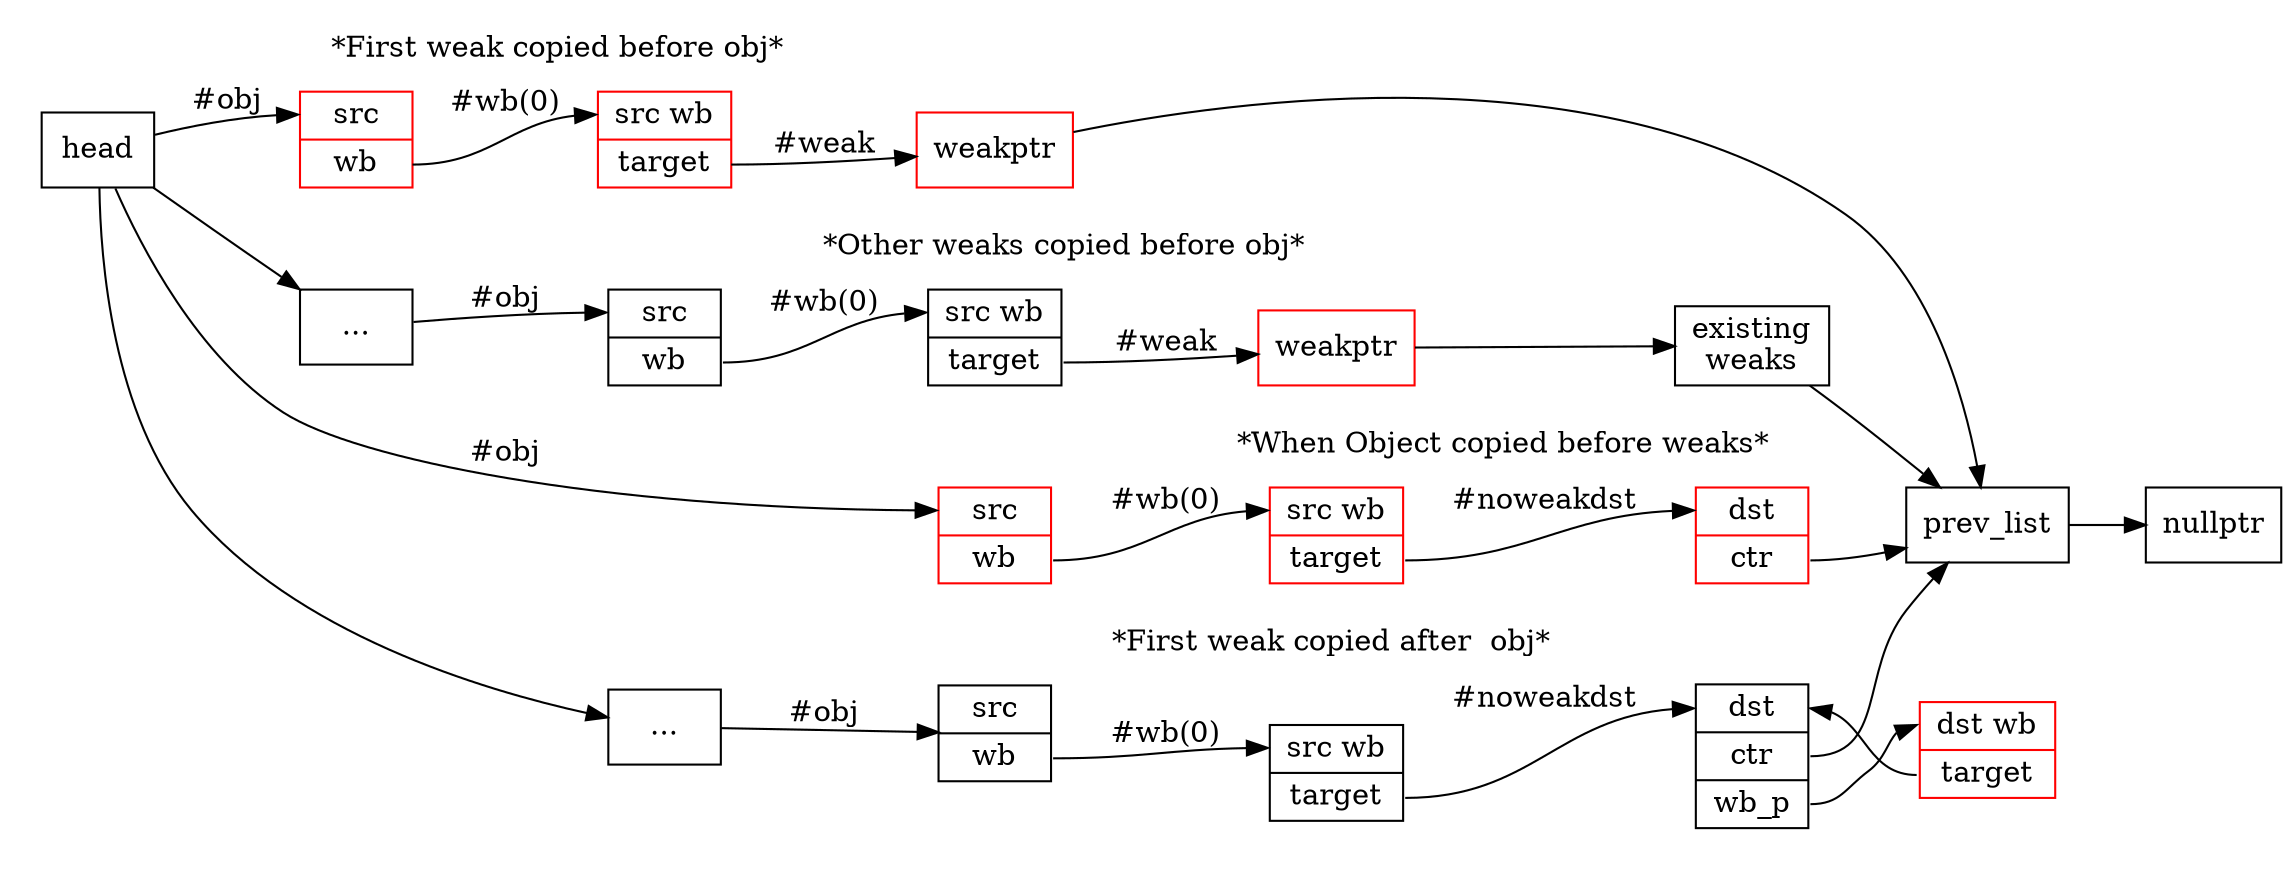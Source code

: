 # https://sketchviz.com/new
# How a copy list is formed in LTM

digraph A {
        node[ shape=record];
    penwidth=0;
    rankdir=LR;
    head -> src:h [label="#obj"];
    prev_list->nullptr;
    subgraph cluster_A {
        label = "*When Object copied before weaks*";
        src[label="<h>src|<wb>wb"; color="red"];
        src_wb[label="<h>src wb|<t>target"; color="red"];
        dst[label="<h>dst|<wb>ctr"; color="red"];
        src:wb->src_wb:h [label="#wb(0)"];
        src_wb:t-> dst:h [label="#noweakdst"];
        dst:wb->prev_list;
    } 
    subgraph cluster_B {
        label = "*First weak copied before obj*";
        head -> src1:h [label="#obj"];
        src1[label="<h>src|<wb>wb"; color="red"];
        src_wb1[label="<h>src wb|<t>target"; color="red"];
        weak1[label="weakptr"; color="red"];
        src1:wb->src_wb1:h [label="#wb(0)"];
        src_wb1:t-> weak1 [label="#weak"];
        weak1->prev_list;
    } 
    subgraph cluster_C {
        label = "*Other weaks copied before obj*";
        head -> dummy2:h;
        dummy2[label="..."];
        src2[label="<h>src|<wb>wb"];
        src_wb2[label="<h>src wb|<t>target"];
        weak2[label="weakptr"; color="red"];
        post2[label="existing\nweaks"];
        dummy2->src2:h [label="#obj"];
        src2:wb->src_wb2:h [label="#wb(0)"];
        src_wb2:t-> weak2 [label="#weak"];
        weak2->post2;
        post2->prev_list;
    } 
    subgraph cluster_D {
        label = "*First weak copied after  obj*";
        head -> dummy3:h;
        dummy3[label="..."];
        dummy3->src3[label="#obj"];
        src3[label="<h>src|<wb>wb"];
        src3:wb->src_wb3:h[label="#wb(0)"];
        src_wb3[label="<h>src wb|<t>target"];
        src_wb3:t->dst3:h[label="#noweakdst"];
        dst3[label="<h>dst|<ctr>ctr|<wb>wb_p"];
        dst3:ctr->prev_list;
        dst3:wb->dst_wb3:h;
        dst_wb3[label="<h>dst wb|<t>target"; color="red"];
        dst_wb3:t->dst3:h;
    }
}
